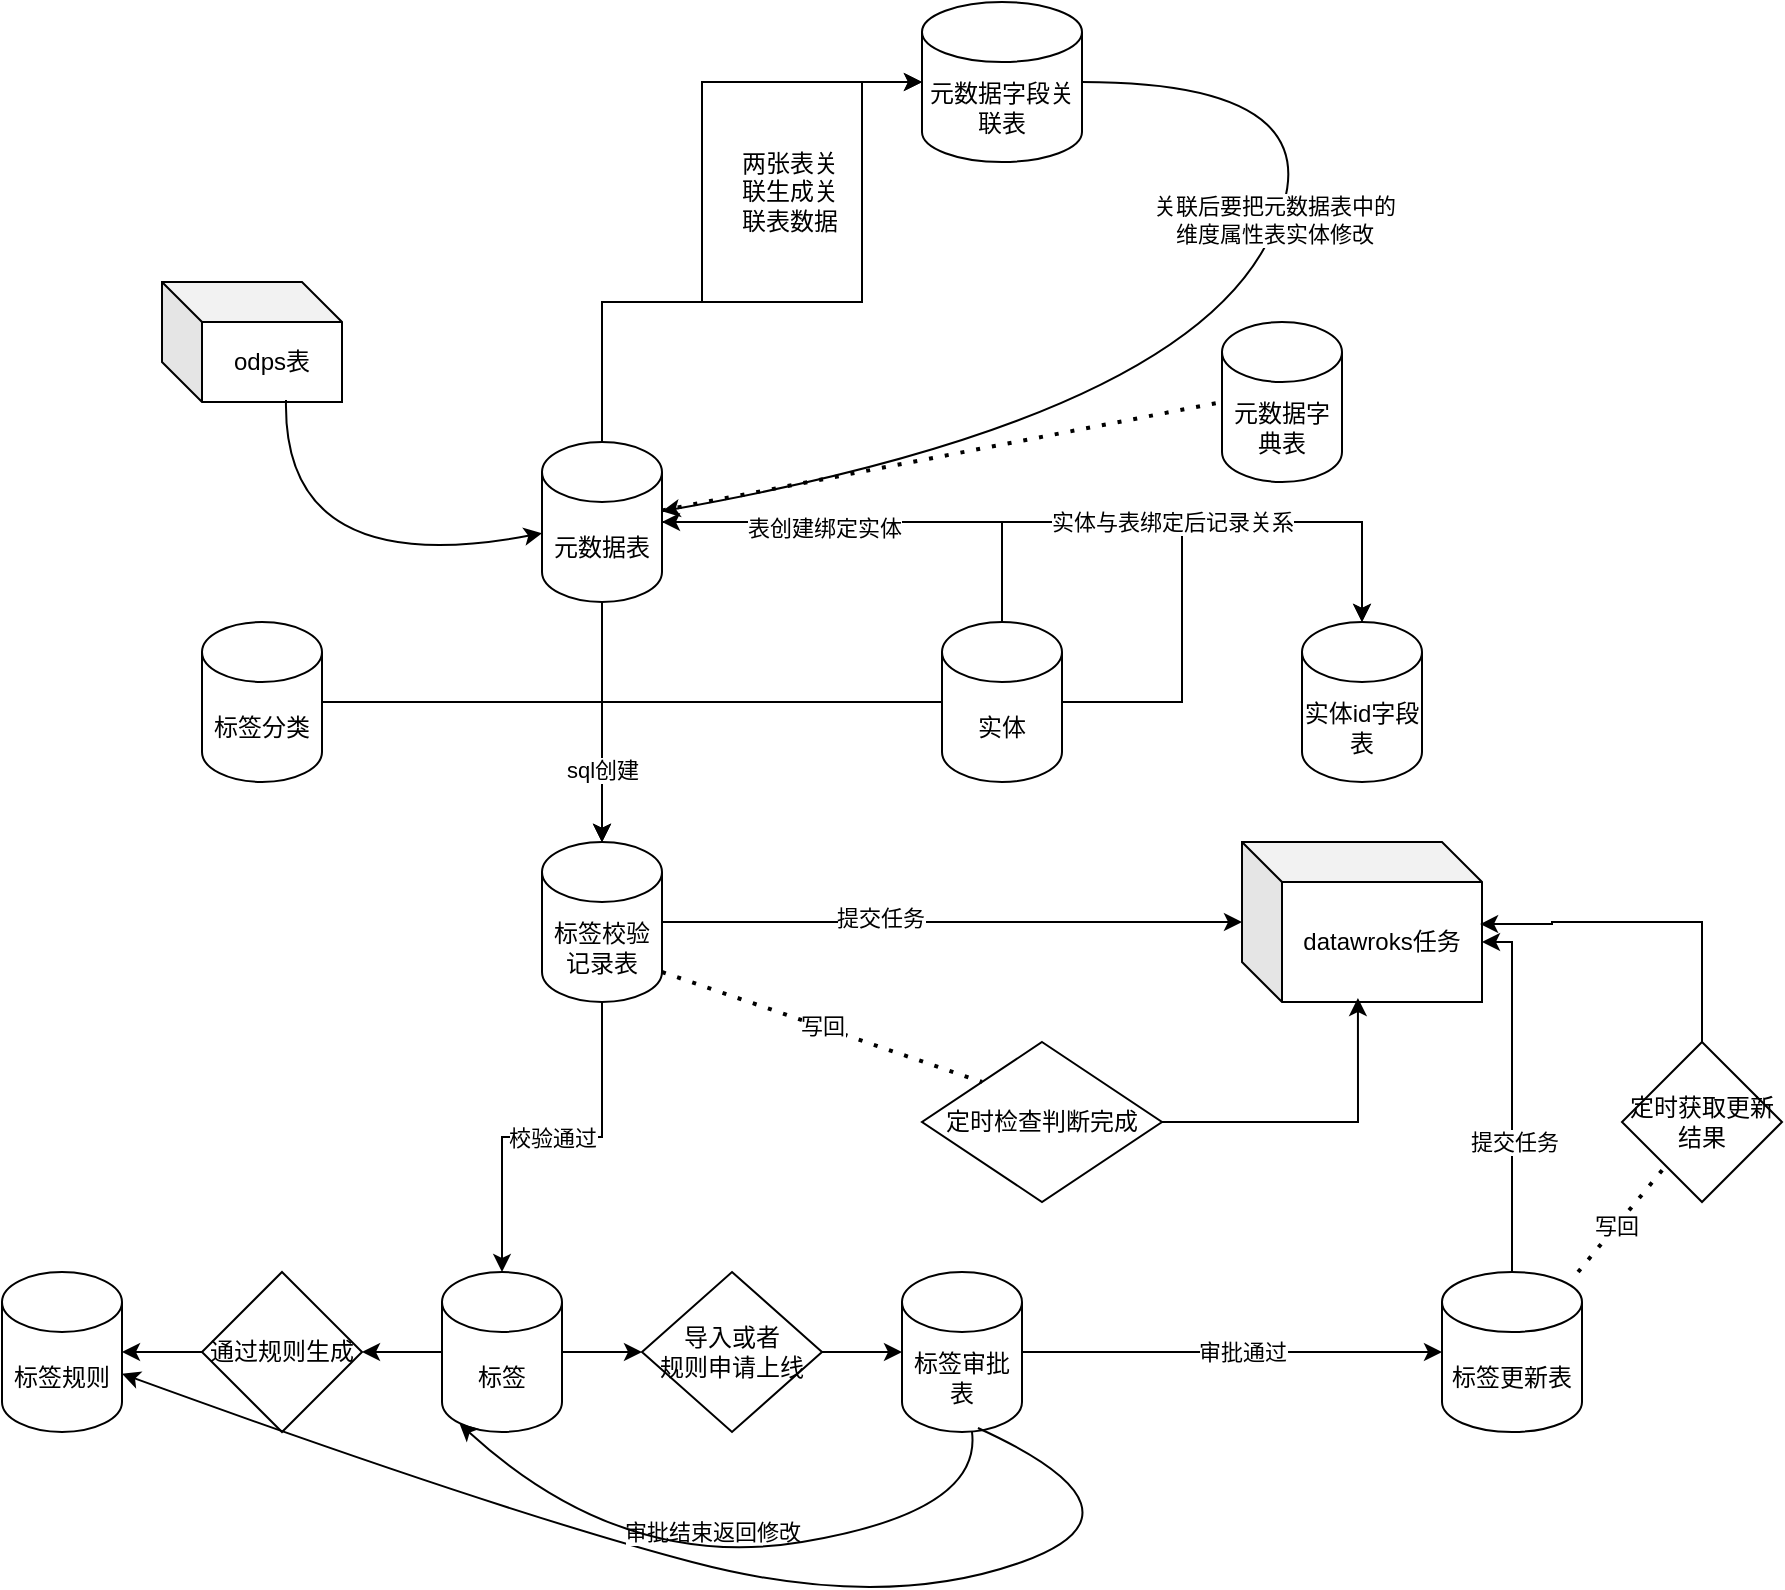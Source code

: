 <mxfile version="24.8.0">
  <diagram name="第 1 页" id="x1a2OVwLC4DQB-1H0HeX">
    <mxGraphModel dx="1853" dy="1819" grid="1" gridSize="10" guides="1" tooltips="1" connect="1" arrows="1" fold="1" page="1" pageScale="1" pageWidth="827" pageHeight="1169" math="0" shadow="0">
      <root>
        <mxCell id="0" />
        <mxCell id="1" parent="0" />
        <mxCell id="-SsP1CFAZnbRiIt0Rbaj-4" value="odps表" style="shape=cube;whiteSpace=wrap;html=1;boundedLbl=1;backgroundOutline=1;darkOpacity=0.05;darkOpacity2=0.1;" vertex="1" parent="1">
          <mxGeometry x="70" y="90" width="90" height="60" as="geometry" />
        </mxCell>
        <mxCell id="-SsP1CFAZnbRiIt0Rbaj-8" style="edgeStyle=orthogonalEdgeStyle;rounded=0;orthogonalLoop=1;jettySize=auto;html=1;" edge="1" parent="1" source="-SsP1CFAZnbRiIt0Rbaj-5" target="-SsP1CFAZnbRiIt0Rbaj-6">
          <mxGeometry relative="1" as="geometry">
            <Array as="points">
              <mxPoint x="490" y="210" />
            </Array>
          </mxGeometry>
        </mxCell>
        <mxCell id="-SsP1CFAZnbRiIt0Rbaj-50" style="edgeStyle=orthogonalEdgeStyle;rounded=0;orthogonalLoop=1;jettySize=auto;html=1;" edge="1" parent="1" source="-SsP1CFAZnbRiIt0Rbaj-5" target="-SsP1CFAZnbRiIt0Rbaj-47">
          <mxGeometry relative="1" as="geometry" />
        </mxCell>
        <mxCell id="-SsP1CFAZnbRiIt0Rbaj-71" style="edgeStyle=orthogonalEdgeStyle;rounded=0;orthogonalLoop=1;jettySize=auto;html=1;" edge="1" parent="1" source="-SsP1CFAZnbRiIt0Rbaj-5" target="-SsP1CFAZnbRiIt0Rbaj-68">
          <mxGeometry relative="1" as="geometry">
            <Array as="points">
              <mxPoint x="580" y="300" />
              <mxPoint x="580" y="210" />
              <mxPoint x="670" y="210" />
            </Array>
          </mxGeometry>
        </mxCell>
        <mxCell id="-SsP1CFAZnbRiIt0Rbaj-5" value="实体" style="shape=cylinder3;whiteSpace=wrap;html=1;boundedLbl=1;backgroundOutline=1;size=15;" vertex="1" parent="1">
          <mxGeometry x="460" y="260" width="60" height="80" as="geometry" />
        </mxCell>
        <mxCell id="-SsP1CFAZnbRiIt0Rbaj-16" style="edgeStyle=orthogonalEdgeStyle;rounded=0;orthogonalLoop=1;jettySize=auto;html=1;" edge="1" parent="1" target="-SsP1CFAZnbRiIt0Rbaj-11">
          <mxGeometry relative="1" as="geometry">
            <mxPoint x="290" y="100" as="sourcePoint" />
            <Array as="points">
              <mxPoint x="420" y="100" />
              <mxPoint x="420" y="-10" />
            </Array>
          </mxGeometry>
        </mxCell>
        <mxCell id="-SsP1CFAZnbRiIt0Rbaj-48" style="edgeStyle=orthogonalEdgeStyle;rounded=0;orthogonalLoop=1;jettySize=auto;html=1;" edge="1" parent="1" source="-SsP1CFAZnbRiIt0Rbaj-6" target="-SsP1CFAZnbRiIt0Rbaj-47">
          <mxGeometry relative="1" as="geometry" />
        </mxCell>
        <mxCell id="-SsP1CFAZnbRiIt0Rbaj-70" style="edgeStyle=orthogonalEdgeStyle;rounded=0;orthogonalLoop=1;jettySize=auto;html=1;" edge="1" parent="1" source="-SsP1CFAZnbRiIt0Rbaj-6" target="-SsP1CFAZnbRiIt0Rbaj-68">
          <mxGeometry relative="1" as="geometry">
            <Array as="points">
              <mxPoint x="670" y="210" />
            </Array>
          </mxGeometry>
        </mxCell>
        <mxCell id="-SsP1CFAZnbRiIt0Rbaj-72" value="实体与表绑定后记录关系" style="edgeLabel;html=1;align=center;verticalAlign=middle;resizable=0;points=[];" vertex="1" connectable="0" parent="-SsP1CFAZnbRiIt0Rbaj-70">
          <mxGeometry x="0.275" relative="1" as="geometry">
            <mxPoint as="offset" />
          </mxGeometry>
        </mxCell>
        <mxCell id="-SsP1CFAZnbRiIt0Rbaj-74" value="表创建绑定实体" style="edgeLabel;html=1;align=center;verticalAlign=middle;resizable=0;points=[];" vertex="1" connectable="0" parent="-SsP1CFAZnbRiIt0Rbaj-70">
          <mxGeometry x="-0.595" y="-3" relative="1" as="geometry">
            <mxPoint as="offset" />
          </mxGeometry>
        </mxCell>
        <mxCell id="-SsP1CFAZnbRiIt0Rbaj-6" value="元数据表" style="shape=cylinder3;whiteSpace=wrap;html=1;boundedLbl=1;backgroundOutline=1;size=15;" vertex="1" parent="1">
          <mxGeometry x="260" y="170" width="60" height="80" as="geometry" />
        </mxCell>
        <mxCell id="-SsP1CFAZnbRiIt0Rbaj-7" value="" style="curved=1;endArrow=classic;html=1;rounded=0;exitX=0.689;exitY=0.983;exitDx=0;exitDy=0;exitPerimeter=0;" edge="1" parent="1" source="-SsP1CFAZnbRiIt0Rbaj-4" target="-SsP1CFAZnbRiIt0Rbaj-6">
          <mxGeometry width="50" height="50" relative="1" as="geometry">
            <mxPoint x="180" y="200" as="sourcePoint" />
            <mxPoint x="230" y="150" as="targetPoint" />
            <Array as="points">
              <mxPoint x="130" y="240" />
            </Array>
          </mxGeometry>
        </mxCell>
        <mxCell id="-SsP1CFAZnbRiIt0Rbaj-9" value="元数据字典表" style="shape=cylinder3;whiteSpace=wrap;html=1;boundedLbl=1;backgroundOutline=1;size=15;" vertex="1" parent="1">
          <mxGeometry x="600" y="110" width="60" height="80" as="geometry" />
        </mxCell>
        <mxCell id="-SsP1CFAZnbRiIt0Rbaj-10" value="" style="endArrow=none;dashed=1;html=1;dashPattern=1 3;strokeWidth=2;rounded=0;entryX=0;entryY=0.5;entryDx=0;entryDy=0;entryPerimeter=0;" edge="1" parent="1" source="-SsP1CFAZnbRiIt0Rbaj-6" target="-SsP1CFAZnbRiIt0Rbaj-9">
          <mxGeometry width="50" height="50" relative="1" as="geometry">
            <mxPoint x="290" y="125" as="sourcePoint" />
            <mxPoint x="350" y="20" as="targetPoint" />
          </mxGeometry>
        </mxCell>
        <mxCell id="-SsP1CFAZnbRiIt0Rbaj-11" value="元数据字段关联表" style="shape=cylinder3;whiteSpace=wrap;html=1;boundedLbl=1;backgroundOutline=1;size=15;" vertex="1" parent="1">
          <mxGeometry x="450" y="-50" width="80" height="80" as="geometry" />
        </mxCell>
        <mxCell id="-SsP1CFAZnbRiIt0Rbaj-14" value="两张表关联生成关联表数据" style="text;html=1;align=center;verticalAlign=middle;whiteSpace=wrap;rounded=0;" vertex="1" parent="1">
          <mxGeometry x="354" y="30" width="60" height="30" as="geometry" />
        </mxCell>
        <mxCell id="-SsP1CFAZnbRiIt0Rbaj-17" style="edgeStyle=orthogonalEdgeStyle;rounded=0;orthogonalLoop=1;jettySize=auto;html=1;entryX=0;entryY=0.5;entryDx=0;entryDy=0;entryPerimeter=0;exitX=0.5;exitY=0;exitDx=0;exitDy=0;exitPerimeter=0;" edge="1" parent="1" source="-SsP1CFAZnbRiIt0Rbaj-6" target="-SsP1CFAZnbRiIt0Rbaj-11">
          <mxGeometry relative="1" as="geometry">
            <mxPoint x="290" y="100" as="sourcePoint" />
            <Array as="points">
              <mxPoint x="290" y="100" />
              <mxPoint x="340" y="100" />
              <mxPoint x="340" y="-10" />
            </Array>
          </mxGeometry>
        </mxCell>
        <mxCell id="-SsP1CFAZnbRiIt0Rbaj-18" value="" style="curved=1;endArrow=classic;html=1;rounded=0;" edge="1" parent="1" source="-SsP1CFAZnbRiIt0Rbaj-11" target="-SsP1CFAZnbRiIt0Rbaj-6">
          <mxGeometry width="50" height="50" relative="1" as="geometry">
            <mxPoint x="510" y="80" as="sourcePoint" />
            <mxPoint x="290" y="105.806" as="targetPoint" />
            <Array as="points">
              <mxPoint x="670" y="-10" />
              <mxPoint x="570" y="160" />
            </Array>
          </mxGeometry>
        </mxCell>
        <mxCell id="-SsP1CFAZnbRiIt0Rbaj-19" value="关联后要把元数据表中的&lt;div&gt;维度属性表实体修改&lt;/div&gt;" style="edgeLabel;html=1;align=center;verticalAlign=middle;resizable=0;points=[];" vertex="1" connectable="0" parent="-SsP1CFAZnbRiIt0Rbaj-18">
          <mxGeometry x="-0.25" y="-3" relative="1" as="geometry">
            <mxPoint as="offset" />
          </mxGeometry>
        </mxCell>
        <mxCell id="-SsP1CFAZnbRiIt0Rbaj-29" value="" style="edgeStyle=orthogonalEdgeStyle;rounded=0;orthogonalLoop=1;jettySize=auto;html=1;" edge="1" parent="1" source="-SsP1CFAZnbRiIt0Rbaj-20" target="-SsP1CFAZnbRiIt0Rbaj-28">
          <mxGeometry relative="1" as="geometry" />
        </mxCell>
        <mxCell id="-SsP1CFAZnbRiIt0Rbaj-33" value="" style="edgeStyle=orthogonalEdgeStyle;rounded=0;orthogonalLoop=1;jettySize=auto;html=1;" edge="1" parent="1" source="-SsP1CFAZnbRiIt0Rbaj-20" target="-SsP1CFAZnbRiIt0Rbaj-32">
          <mxGeometry relative="1" as="geometry" />
        </mxCell>
        <mxCell id="-SsP1CFAZnbRiIt0Rbaj-20" value="标签" style="shape=cylinder3;whiteSpace=wrap;html=1;boundedLbl=1;backgroundOutline=1;size=15;" vertex="1" parent="1">
          <mxGeometry x="210" y="585" width="60" height="80" as="geometry" />
        </mxCell>
        <mxCell id="-SsP1CFAZnbRiIt0Rbaj-25" value="标签规则" style="shape=cylinder3;whiteSpace=wrap;html=1;boundedLbl=1;backgroundOutline=1;size=15;" vertex="1" parent="1">
          <mxGeometry x="-10" y="585" width="60" height="80" as="geometry" />
        </mxCell>
        <mxCell id="-SsP1CFAZnbRiIt0Rbaj-30" value="" style="edgeStyle=orthogonalEdgeStyle;rounded=0;orthogonalLoop=1;jettySize=auto;html=1;" edge="1" parent="1" source="-SsP1CFAZnbRiIt0Rbaj-28" target="-SsP1CFAZnbRiIt0Rbaj-25">
          <mxGeometry relative="1" as="geometry" />
        </mxCell>
        <mxCell id="-SsP1CFAZnbRiIt0Rbaj-28" value="通过规则生成" style="rhombus;whiteSpace=wrap;html=1;" vertex="1" parent="1">
          <mxGeometry x="90" y="585" width="80" height="80" as="geometry" />
        </mxCell>
        <mxCell id="-SsP1CFAZnbRiIt0Rbaj-31" value="标签审批表" style="shape=cylinder3;whiteSpace=wrap;html=1;boundedLbl=1;backgroundOutline=1;size=15;" vertex="1" parent="1">
          <mxGeometry x="440" y="585" width="60" height="80" as="geometry" />
        </mxCell>
        <mxCell id="-SsP1CFAZnbRiIt0Rbaj-34" value="" style="edgeStyle=orthogonalEdgeStyle;rounded=0;orthogonalLoop=1;jettySize=auto;html=1;" edge="1" parent="1" source="-SsP1CFAZnbRiIt0Rbaj-32" target="-SsP1CFAZnbRiIt0Rbaj-31">
          <mxGeometry relative="1" as="geometry" />
        </mxCell>
        <mxCell id="-SsP1CFAZnbRiIt0Rbaj-32" value="导入或者&lt;div&gt;规则申请上线&lt;/div&gt;" style="rhombus;whiteSpace=wrap;html=1;" vertex="1" parent="1">
          <mxGeometry x="310" y="585" width="90" height="80" as="geometry" />
        </mxCell>
        <mxCell id="-SsP1CFAZnbRiIt0Rbaj-36" value="" style="curved=1;endArrow=classic;html=1;rounded=0;exitX=0.633;exitY=0.975;exitDx=0;exitDy=0;exitPerimeter=0;" edge="1" parent="1" source="-SsP1CFAZnbRiIt0Rbaj-31" target="-SsP1CFAZnbRiIt0Rbaj-25">
          <mxGeometry width="50" height="50" relative="1" as="geometry">
            <mxPoint x="520" y="705" as="sourcePoint" />
            <mxPoint x="570" y="655" as="targetPoint" />
            <Array as="points">
              <mxPoint x="570" y="705" />
              <mxPoint x="430" y="755" />
              <mxPoint x="240" y="705" />
            </Array>
          </mxGeometry>
        </mxCell>
        <mxCell id="-SsP1CFAZnbRiIt0Rbaj-37" value="审批结束返回修改" style="edgeLabel;html=1;align=center;verticalAlign=middle;resizable=0;points=[];" vertex="1" connectable="0" parent="-SsP1CFAZnbRiIt0Rbaj-36">
          <mxGeometry x="0.056" y="-17" relative="1" as="geometry">
            <mxPoint as="offset" />
          </mxGeometry>
        </mxCell>
        <mxCell id="-SsP1CFAZnbRiIt0Rbaj-38" value="" style="curved=1;endArrow=classic;html=1;rounded=0;entryX=0.145;entryY=1;entryDx=0;entryDy=-4.35;entryPerimeter=0;" edge="1" parent="1" source="-SsP1CFAZnbRiIt0Rbaj-31" target="-SsP1CFAZnbRiIt0Rbaj-20">
          <mxGeometry width="50" height="50" relative="1" as="geometry">
            <mxPoint x="450" y="645" as="sourcePoint" />
            <mxPoint x="480" y="655" as="targetPoint" />
            <Array as="points">
              <mxPoint x="480" y="705" />
              <mxPoint x="300" y="735" />
            </Array>
          </mxGeometry>
        </mxCell>
        <mxCell id="-SsP1CFAZnbRiIt0Rbaj-39" value="标签分类" style="shape=cylinder3;whiteSpace=wrap;html=1;boundedLbl=1;backgroundOutline=1;size=15;" vertex="1" parent="1">
          <mxGeometry x="90" y="260" width="60" height="80" as="geometry" />
        </mxCell>
        <mxCell id="-SsP1CFAZnbRiIt0Rbaj-41" value="标签更新表" style="shape=cylinder3;whiteSpace=wrap;html=1;boundedLbl=1;backgroundOutline=1;size=15;" vertex="1" parent="1">
          <mxGeometry x="710" y="585" width="70" height="80" as="geometry" />
        </mxCell>
        <mxCell id="-SsP1CFAZnbRiIt0Rbaj-42" style="edgeStyle=orthogonalEdgeStyle;rounded=0;orthogonalLoop=1;jettySize=auto;html=1;" edge="1" parent="1" source="-SsP1CFAZnbRiIt0Rbaj-31" target="-SsP1CFAZnbRiIt0Rbaj-41">
          <mxGeometry relative="1" as="geometry" />
        </mxCell>
        <mxCell id="-SsP1CFAZnbRiIt0Rbaj-43" value="审批通过" style="edgeLabel;html=1;align=center;verticalAlign=middle;resizable=0;points=[];" vertex="1" connectable="0" parent="-SsP1CFAZnbRiIt0Rbaj-42">
          <mxGeometry x="0.429" y="1" relative="1" as="geometry">
            <mxPoint x="-40" y="1" as="offset" />
          </mxGeometry>
        </mxCell>
        <mxCell id="-SsP1CFAZnbRiIt0Rbaj-53" style="edgeStyle=orthogonalEdgeStyle;rounded=0;orthogonalLoop=1;jettySize=auto;html=1;" edge="1" parent="1" source="-SsP1CFAZnbRiIt0Rbaj-47" target="-SsP1CFAZnbRiIt0Rbaj-52">
          <mxGeometry relative="1" as="geometry" />
        </mxCell>
        <mxCell id="-SsP1CFAZnbRiIt0Rbaj-55" value="提交任务" style="edgeLabel;html=1;align=center;verticalAlign=middle;resizable=0;points=[];" vertex="1" connectable="0" parent="-SsP1CFAZnbRiIt0Rbaj-53">
          <mxGeometry x="-0.248" y="2" relative="1" as="geometry">
            <mxPoint as="offset" />
          </mxGeometry>
        </mxCell>
        <mxCell id="-SsP1CFAZnbRiIt0Rbaj-58" value="校验通过" style="edgeStyle=orthogonalEdgeStyle;rounded=0;orthogonalLoop=1;jettySize=auto;html=1;" edge="1" parent="1" source="-SsP1CFAZnbRiIt0Rbaj-47" target="-SsP1CFAZnbRiIt0Rbaj-20">
          <mxGeometry relative="1" as="geometry" />
        </mxCell>
        <mxCell id="-SsP1CFAZnbRiIt0Rbaj-47" value="标签校验记录表" style="shape=cylinder3;whiteSpace=wrap;html=1;boundedLbl=1;backgroundOutline=1;size=15;" vertex="1" parent="1">
          <mxGeometry x="260" y="370" width="60" height="80" as="geometry" />
        </mxCell>
        <mxCell id="-SsP1CFAZnbRiIt0Rbaj-49" style="edgeStyle=orthogonalEdgeStyle;rounded=0;orthogonalLoop=1;jettySize=auto;html=1;entryX=0.5;entryY=0;entryDx=0;entryDy=0;entryPerimeter=0;" edge="1" parent="1" source="-SsP1CFAZnbRiIt0Rbaj-39" target="-SsP1CFAZnbRiIt0Rbaj-47">
          <mxGeometry relative="1" as="geometry" />
        </mxCell>
        <mxCell id="-SsP1CFAZnbRiIt0Rbaj-51" value="sql创建" style="edgeLabel;html=1;align=center;verticalAlign=middle;resizable=0;points=[];" vertex="1" connectable="0" parent="-SsP1CFAZnbRiIt0Rbaj-49">
          <mxGeometry x="0.657" relative="1" as="geometry">
            <mxPoint as="offset" />
          </mxGeometry>
        </mxCell>
        <mxCell id="-SsP1CFAZnbRiIt0Rbaj-52" value="datawroks任务" style="shape=cube;whiteSpace=wrap;html=1;boundedLbl=1;backgroundOutline=1;darkOpacity=0.05;darkOpacity2=0.1;" vertex="1" parent="1">
          <mxGeometry x="610" y="370" width="120" height="80" as="geometry" />
        </mxCell>
        <mxCell id="-SsP1CFAZnbRiIt0Rbaj-54" value="定时检查判断完成" style="rhombus;whiteSpace=wrap;html=1;" vertex="1" parent="1">
          <mxGeometry x="450" y="470" width="120" height="80" as="geometry" />
        </mxCell>
        <mxCell id="-SsP1CFAZnbRiIt0Rbaj-57" value="写回" style="endArrow=none;dashed=1;html=1;dashPattern=1 3;strokeWidth=2;rounded=0;entryX=0;entryY=0;entryDx=0;entryDy=0;exitX=1;exitY=1;exitDx=0;exitDy=-15;exitPerimeter=0;" edge="1" parent="1" source="-SsP1CFAZnbRiIt0Rbaj-47" target="-SsP1CFAZnbRiIt0Rbaj-54">
          <mxGeometry width="50" height="50" relative="1" as="geometry">
            <mxPoint x="500" y="510" as="sourcePoint" />
            <mxPoint x="550" y="460" as="targetPoint" />
          </mxGeometry>
        </mxCell>
        <mxCell id="-SsP1CFAZnbRiIt0Rbaj-59" style="edgeStyle=orthogonalEdgeStyle;rounded=0;orthogonalLoop=1;jettySize=auto;html=1;entryX=0.483;entryY=0.975;entryDx=0;entryDy=0;entryPerimeter=0;" edge="1" parent="1" source="-SsP1CFAZnbRiIt0Rbaj-54" target="-SsP1CFAZnbRiIt0Rbaj-52">
          <mxGeometry relative="1" as="geometry" />
        </mxCell>
        <mxCell id="-SsP1CFAZnbRiIt0Rbaj-60" style="edgeStyle=orthogonalEdgeStyle;rounded=0;orthogonalLoop=1;jettySize=auto;html=1;" edge="1" parent="1" source="-SsP1CFAZnbRiIt0Rbaj-41" target="-SsP1CFAZnbRiIt0Rbaj-52">
          <mxGeometry relative="1" as="geometry">
            <Array as="points">
              <mxPoint x="745" y="420" />
            </Array>
          </mxGeometry>
        </mxCell>
        <mxCell id="-SsP1CFAZnbRiIt0Rbaj-61" value="提交任务" style="edgeLabel;html=1;align=center;verticalAlign=middle;resizable=0;points=[];" vertex="1" connectable="0" parent="-SsP1CFAZnbRiIt0Rbaj-60">
          <mxGeometry x="-0.278" y="-1" relative="1" as="geometry">
            <mxPoint as="offset" />
          </mxGeometry>
        </mxCell>
        <mxCell id="-SsP1CFAZnbRiIt0Rbaj-62" value="定时获取更新结果" style="rhombus;whiteSpace=wrap;html=1;" vertex="1" parent="1">
          <mxGeometry x="800" y="470" width="80" height="80" as="geometry" />
        </mxCell>
        <mxCell id="-SsP1CFAZnbRiIt0Rbaj-63" style="edgeStyle=orthogonalEdgeStyle;rounded=0;orthogonalLoop=1;jettySize=auto;html=1;entryX=0.992;entryY=0.513;entryDx=0;entryDy=0;entryPerimeter=0;" edge="1" parent="1" source="-SsP1CFAZnbRiIt0Rbaj-62" target="-SsP1CFAZnbRiIt0Rbaj-52">
          <mxGeometry relative="1" as="geometry">
            <Array as="points">
              <mxPoint x="840" y="410" />
              <mxPoint x="765" y="410" />
              <mxPoint x="765" y="411" />
            </Array>
          </mxGeometry>
        </mxCell>
        <mxCell id="-SsP1CFAZnbRiIt0Rbaj-65" value="" style="endArrow=none;dashed=1;html=1;dashPattern=1 3;strokeWidth=2;rounded=0;" edge="1" parent="1" source="-SsP1CFAZnbRiIt0Rbaj-41" target="-SsP1CFAZnbRiIt0Rbaj-62">
          <mxGeometry width="50" height="50" relative="1" as="geometry">
            <mxPoint x="820" y="600" as="sourcePoint" />
            <mxPoint x="870" y="550" as="targetPoint" />
          </mxGeometry>
        </mxCell>
        <mxCell id="-SsP1CFAZnbRiIt0Rbaj-66" value="写回" style="edgeLabel;html=1;align=center;verticalAlign=middle;resizable=0;points=[];" vertex="1" connectable="0" parent="-SsP1CFAZnbRiIt0Rbaj-65">
          <mxGeometry x="-0.134" relative="1" as="geometry">
            <mxPoint as="offset" />
          </mxGeometry>
        </mxCell>
        <mxCell id="-SsP1CFAZnbRiIt0Rbaj-68" value="实体id字段表" style="shape=cylinder3;whiteSpace=wrap;html=1;boundedLbl=1;backgroundOutline=1;size=15;" vertex="1" parent="1">
          <mxGeometry x="640" y="260" width="60" height="80" as="geometry" />
        </mxCell>
      </root>
    </mxGraphModel>
  </diagram>
</mxfile>
